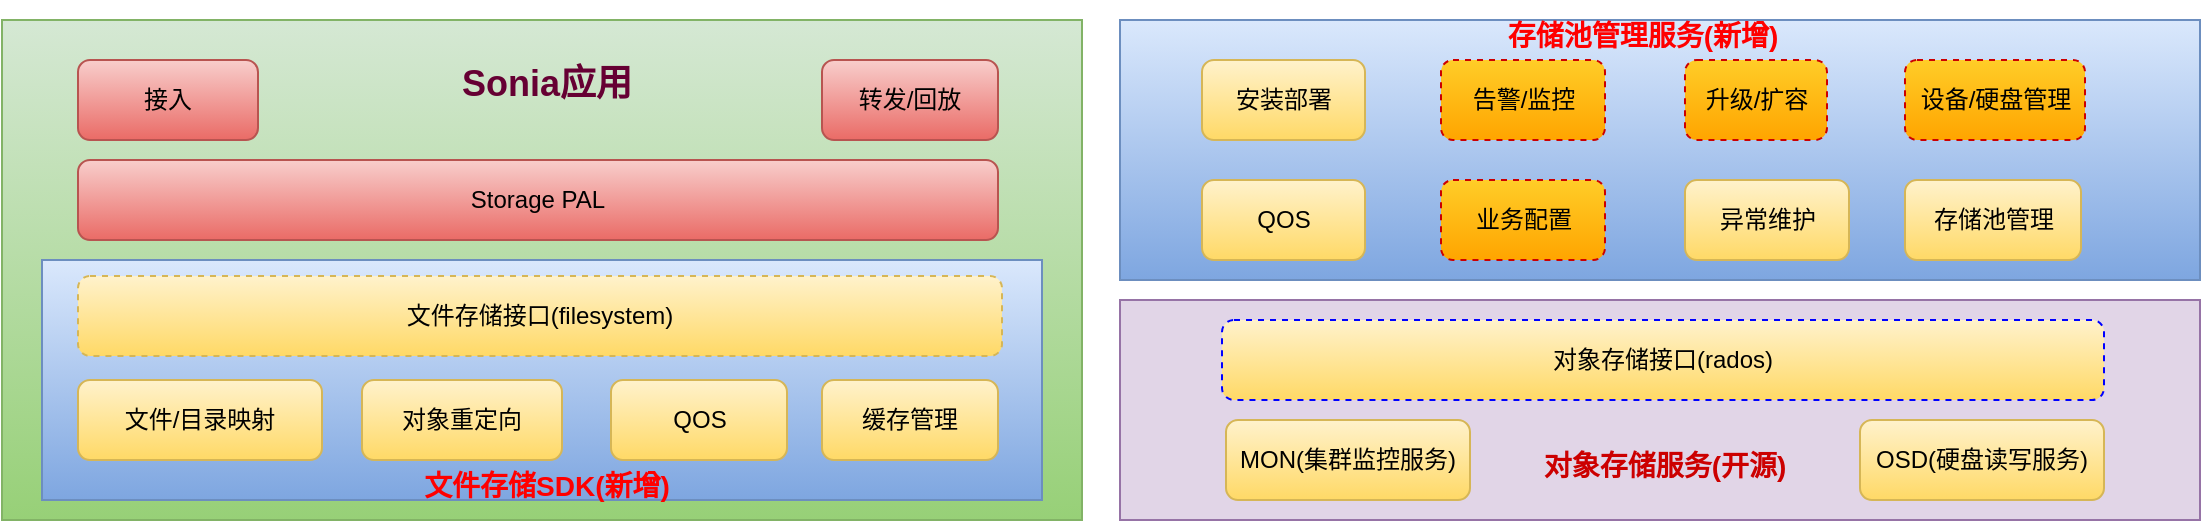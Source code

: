 <mxfile version="16.6.6" type="github">
  <diagram id="6I0OCvxSQrVGMHxT2VVA" name="Page-1">
    <mxGraphModel dx="1422" dy="708" grid="1" gridSize="10" guides="1" tooltips="1" connect="1" arrows="1" fold="1" page="1" pageScale="1" pageWidth="850" pageHeight="1100" math="0" shadow="0">
      <root>
        <mxCell id="0" />
        <mxCell id="1" parent="0" />
        <mxCell id="9gsmvQGUKXDNRBUVS-hP-15" value="" style="rounded=0;whiteSpace=wrap;html=1;fillColor=#d5e8d4;strokeColor=#82b366;gradientColor=#97d077;" parent="1" vertex="1">
          <mxGeometry x="320" y="590" width="540" height="250" as="geometry" />
        </mxCell>
        <mxCell id="9gsmvQGUKXDNRBUVS-hP-14" value="" style="rounded=0;whiteSpace=wrap;html=1;fillColor=#e1d5e7;strokeColor=#9673a6;" parent="1" vertex="1">
          <mxGeometry x="879" y="730" width="540" height="110" as="geometry" />
        </mxCell>
        <mxCell id="9gsmvQGUKXDNRBUVS-hP-2" value="" style="rounded=0;whiteSpace=wrap;html=1;fillColor=#dae8fc;strokeColor=#6c8ebf;gradientColor=#7ea6e0;" parent="1" vertex="1">
          <mxGeometry x="340" y="710" width="500" height="120" as="geometry" />
        </mxCell>
        <mxCell id="9gsmvQGUKXDNRBUVS-hP-1" value="文件存储接口(filesystem)" style="rounded=1;whiteSpace=wrap;html=1;fillColor=#fff2cc;gradientColor=#ffd966;strokeColor=#d6b656;dashed=1;" parent="1" vertex="1">
          <mxGeometry x="358" y="718" width="462" height="40" as="geometry" />
        </mxCell>
        <mxCell id="9gsmvQGUKXDNRBUVS-hP-3" value="Storage&amp;nbsp;PAL" style="rounded=1;whiteSpace=wrap;html=1;fillColor=#f8cecc;strokeColor=#b85450;gradientColor=#ea6b66;" parent="1" vertex="1">
          <mxGeometry x="358" y="660" width="460" height="40" as="geometry" />
        </mxCell>
        <mxCell id="9gsmvQGUKXDNRBUVS-hP-4" value="文件/目录映射" style="rounded=1;whiteSpace=wrap;html=1;fillColor=#fff2cc;gradientColor=#ffd966;strokeColor=#d6b656;" parent="1" vertex="1">
          <mxGeometry x="358" y="770" width="122" height="40" as="geometry" />
        </mxCell>
        <mxCell id="9gsmvQGUKXDNRBUVS-hP-5" value="对象重定向" style="rounded=1;whiteSpace=wrap;html=1;fillColor=#fff2cc;gradientColor=#ffd966;strokeColor=#d6b656;" parent="1" vertex="1">
          <mxGeometry x="500" y="770" width="100" height="40" as="geometry" />
        </mxCell>
        <mxCell id="9gsmvQGUKXDNRBUVS-hP-6" value="QOS" style="rounded=1;whiteSpace=wrap;html=1;fillColor=#fff2cc;gradientColor=#ffd966;strokeColor=#d6b656;" parent="1" vertex="1">
          <mxGeometry x="624.5" y="770" width="88" height="40" as="geometry" />
        </mxCell>
        <mxCell id="9gsmvQGUKXDNRBUVS-hP-7" value="对象存储接口(rados)" style="rounded=1;whiteSpace=wrap;html=1;fillColor=#fff2cc;strokeColor=#0000FF;gradientColor=#ffd966;dashed=1;strokeWidth=1;" parent="1" vertex="1">
          <mxGeometry x="930" y="740" width="441" height="40" as="geometry" />
        </mxCell>
        <mxCell id="9gsmvQGUKXDNRBUVS-hP-8" value="MON(集群监控服务)" style="rounded=1;whiteSpace=wrap;html=1;fillColor=#fff2cc;strokeColor=#d6b656;gradientColor=#ffd966;" parent="1" vertex="1">
          <mxGeometry x="932" y="790" width="122" height="40" as="geometry" />
        </mxCell>
        <mxCell id="9gsmvQGUKXDNRBUVS-hP-9" value="OSD(硬盘读写服务)" style="rounded=1;whiteSpace=wrap;html=1;fillColor=#fff2cc;strokeColor=#d6b656;gradientColor=#ffd966;" parent="1" vertex="1">
          <mxGeometry x="1249" y="790" width="122" height="40" as="geometry" />
        </mxCell>
        <mxCell id="9gsmvQGUKXDNRBUVS-hP-10" value="缓存管理" style="rounded=1;whiteSpace=wrap;html=1;fillColor=#fff2cc;gradientColor=#ffd966;strokeColor=#d6b656;" parent="1" vertex="1">
          <mxGeometry x="730" y="770" width="88" height="40" as="geometry" />
        </mxCell>
        <mxCell id="rMFWkKAfBQ_fau_hNALP-1" value="接入" style="rounded=1;whiteSpace=wrap;html=1;fillColor=#f8cecc;strokeColor=#b85450;gradientColor=#ea6b66;" parent="1" vertex="1">
          <mxGeometry x="358" y="610" width="90" height="40" as="geometry" />
        </mxCell>
        <mxCell id="rMFWkKAfBQ_fau_hNALP-2" value="转发/回放" style="rounded=1;whiteSpace=wrap;html=1;fillColor=#f8cecc;strokeColor=#b85450;gradientColor=#ea6b66;" parent="1" vertex="1">
          <mxGeometry x="730" y="610" width="88" height="40" as="geometry" />
        </mxCell>
        <mxCell id="rMFWkKAfBQ_fau_hNALP-4" value="&lt;font color=&quot;#660033&quot; style=&quot;font-size: 18px&quot;&gt;Sonia应用&lt;/font&gt;" style="text;strokeColor=none;fillColor=none;html=1;fontSize=24;fontStyle=1;verticalAlign=middle;align=center;" parent="1" vertex="1">
          <mxGeometry x="531" y="600" width="121" height="40" as="geometry" />
        </mxCell>
        <mxCell id="rMFWkKAfBQ_fau_hNALP-5" value="&lt;font style=&quot;font-size: 14px&quot; color=&quot;#cc0000&quot;&gt;对象存储服务(开源)&lt;/font&gt;" style="text;strokeColor=none;fillColor=none;html=1;fontSize=24;fontStyle=1;verticalAlign=middle;align=center;" parent="1" vertex="1">
          <mxGeometry x="1081" y="790" width="140" height="40" as="geometry" />
        </mxCell>
        <mxCell id="rMFWkKAfBQ_fau_hNALP-6" value="&lt;font style=&quot;font-size: 14px&quot; color=&quot;#ff0000&quot;&gt;文件存储SDK(新增)&lt;/font&gt;" style="text;strokeColor=none;fillColor=none;html=1;fontSize=24;fontStyle=1;verticalAlign=middle;align=center;" parent="1" vertex="1">
          <mxGeometry x="522" y="810" width="140" height="20" as="geometry" />
        </mxCell>
        <mxCell id="7viiO_OMf_TRh3w1Xoa2-2" value="" style="rounded=0;whiteSpace=wrap;html=1;fillColor=#dae8fc;strokeColor=#6c8ebf;gradientColor=#7ea6e0;" parent="1" vertex="1">
          <mxGeometry x="879" y="590" width="540" height="130" as="geometry" />
        </mxCell>
        <mxCell id="7viiO_OMf_TRh3w1Xoa2-4" value="安装部署" style="rounded=1;whiteSpace=wrap;html=1;fillColor=#fff2cc;strokeColor=#d6b656;gradientColor=#ffd966;" parent="1" vertex="1">
          <mxGeometry x="920" y="610" width="81.5" height="40" as="geometry" />
        </mxCell>
        <mxCell id="7viiO_OMf_TRh3w1Xoa2-5" value="QOS" style="rounded=1;whiteSpace=wrap;html=1;fillColor=#fff2cc;strokeColor=#d6b656;gradientColor=#ffd966;" parent="1" vertex="1">
          <mxGeometry x="920" y="670" width="81.5" height="40" as="geometry" />
        </mxCell>
        <mxCell id="7viiO_OMf_TRh3w1Xoa2-6" value="&lt;font style=&quot;font-size: 14px&quot; color=&quot;#ff0000&quot;&gt;存储池管理服务(新增)&lt;/font&gt;" style="text;strokeColor=none;fillColor=none;html=1;fontSize=24;fontStyle=1;verticalAlign=middle;align=center;" parent="1" vertex="1">
          <mxGeometry x="1070" y="580" width="140" height="30" as="geometry" />
        </mxCell>
        <mxCell id="7viiO_OMf_TRh3w1Xoa2-7" value="存储池管理" style="rounded=1;whiteSpace=wrap;html=1;fillColor=#fff2cc;strokeColor=#d6b656;gradientColor=#ffd966;" parent="1" vertex="1">
          <mxGeometry x="1271.5" y="670" width="88" height="40" as="geometry" />
        </mxCell>
        <mxCell id="7viiO_OMf_TRh3w1Xoa2-8" value="异常维护" style="rounded=1;whiteSpace=wrap;html=1;fillColor=#fff2cc;strokeColor=#d6b656;gradientColor=#ffd966;" parent="1" vertex="1">
          <mxGeometry x="1161.5" y="670" width="82" height="40" as="geometry" />
        </mxCell>
        <mxCell id="7viiO_OMf_TRh3w1Xoa2-9" value="告警/监控" style="rounded=1;whiteSpace=wrap;html=1;fillColor=#ffcd28;strokeColor=#CC0000;dashed=1;gradientColor=#ffa500;" parent="1" vertex="1">
          <mxGeometry x="1039.5" y="610" width="82" height="40" as="geometry" />
        </mxCell>
        <mxCell id="7viiO_OMf_TRh3w1Xoa2-10" value="升级/扩容" style="rounded=1;whiteSpace=wrap;html=1;fillColor=#ffcd28;strokeColor=#CC0000;dashed=1;gradientColor=#ffa500;" parent="1" vertex="1">
          <mxGeometry x="1161.5" y="610" width="71" height="40" as="geometry" />
        </mxCell>
        <mxCell id="7viiO_OMf_TRh3w1Xoa2-12" value="设备/硬盘管理" style="rounded=1;whiteSpace=wrap;html=1;fillColor=#ffcd28;strokeColor=#CC0000;dashed=1;gradientColor=#ffa500;" parent="1" vertex="1">
          <mxGeometry x="1271.5" y="610" width="90" height="40" as="geometry" />
        </mxCell>
        <mxCell id="7viiO_OMf_TRh3w1Xoa2-13" value="业务配置" style="rounded=1;whiteSpace=wrap;html=1;fillColor=#ffcd28;strokeColor=#CC0000;dashed=1;gradientColor=#ffa500;" parent="1" vertex="1">
          <mxGeometry x="1039.5" y="670" width="82" height="40" as="geometry" />
        </mxCell>
      </root>
    </mxGraphModel>
  </diagram>
</mxfile>

